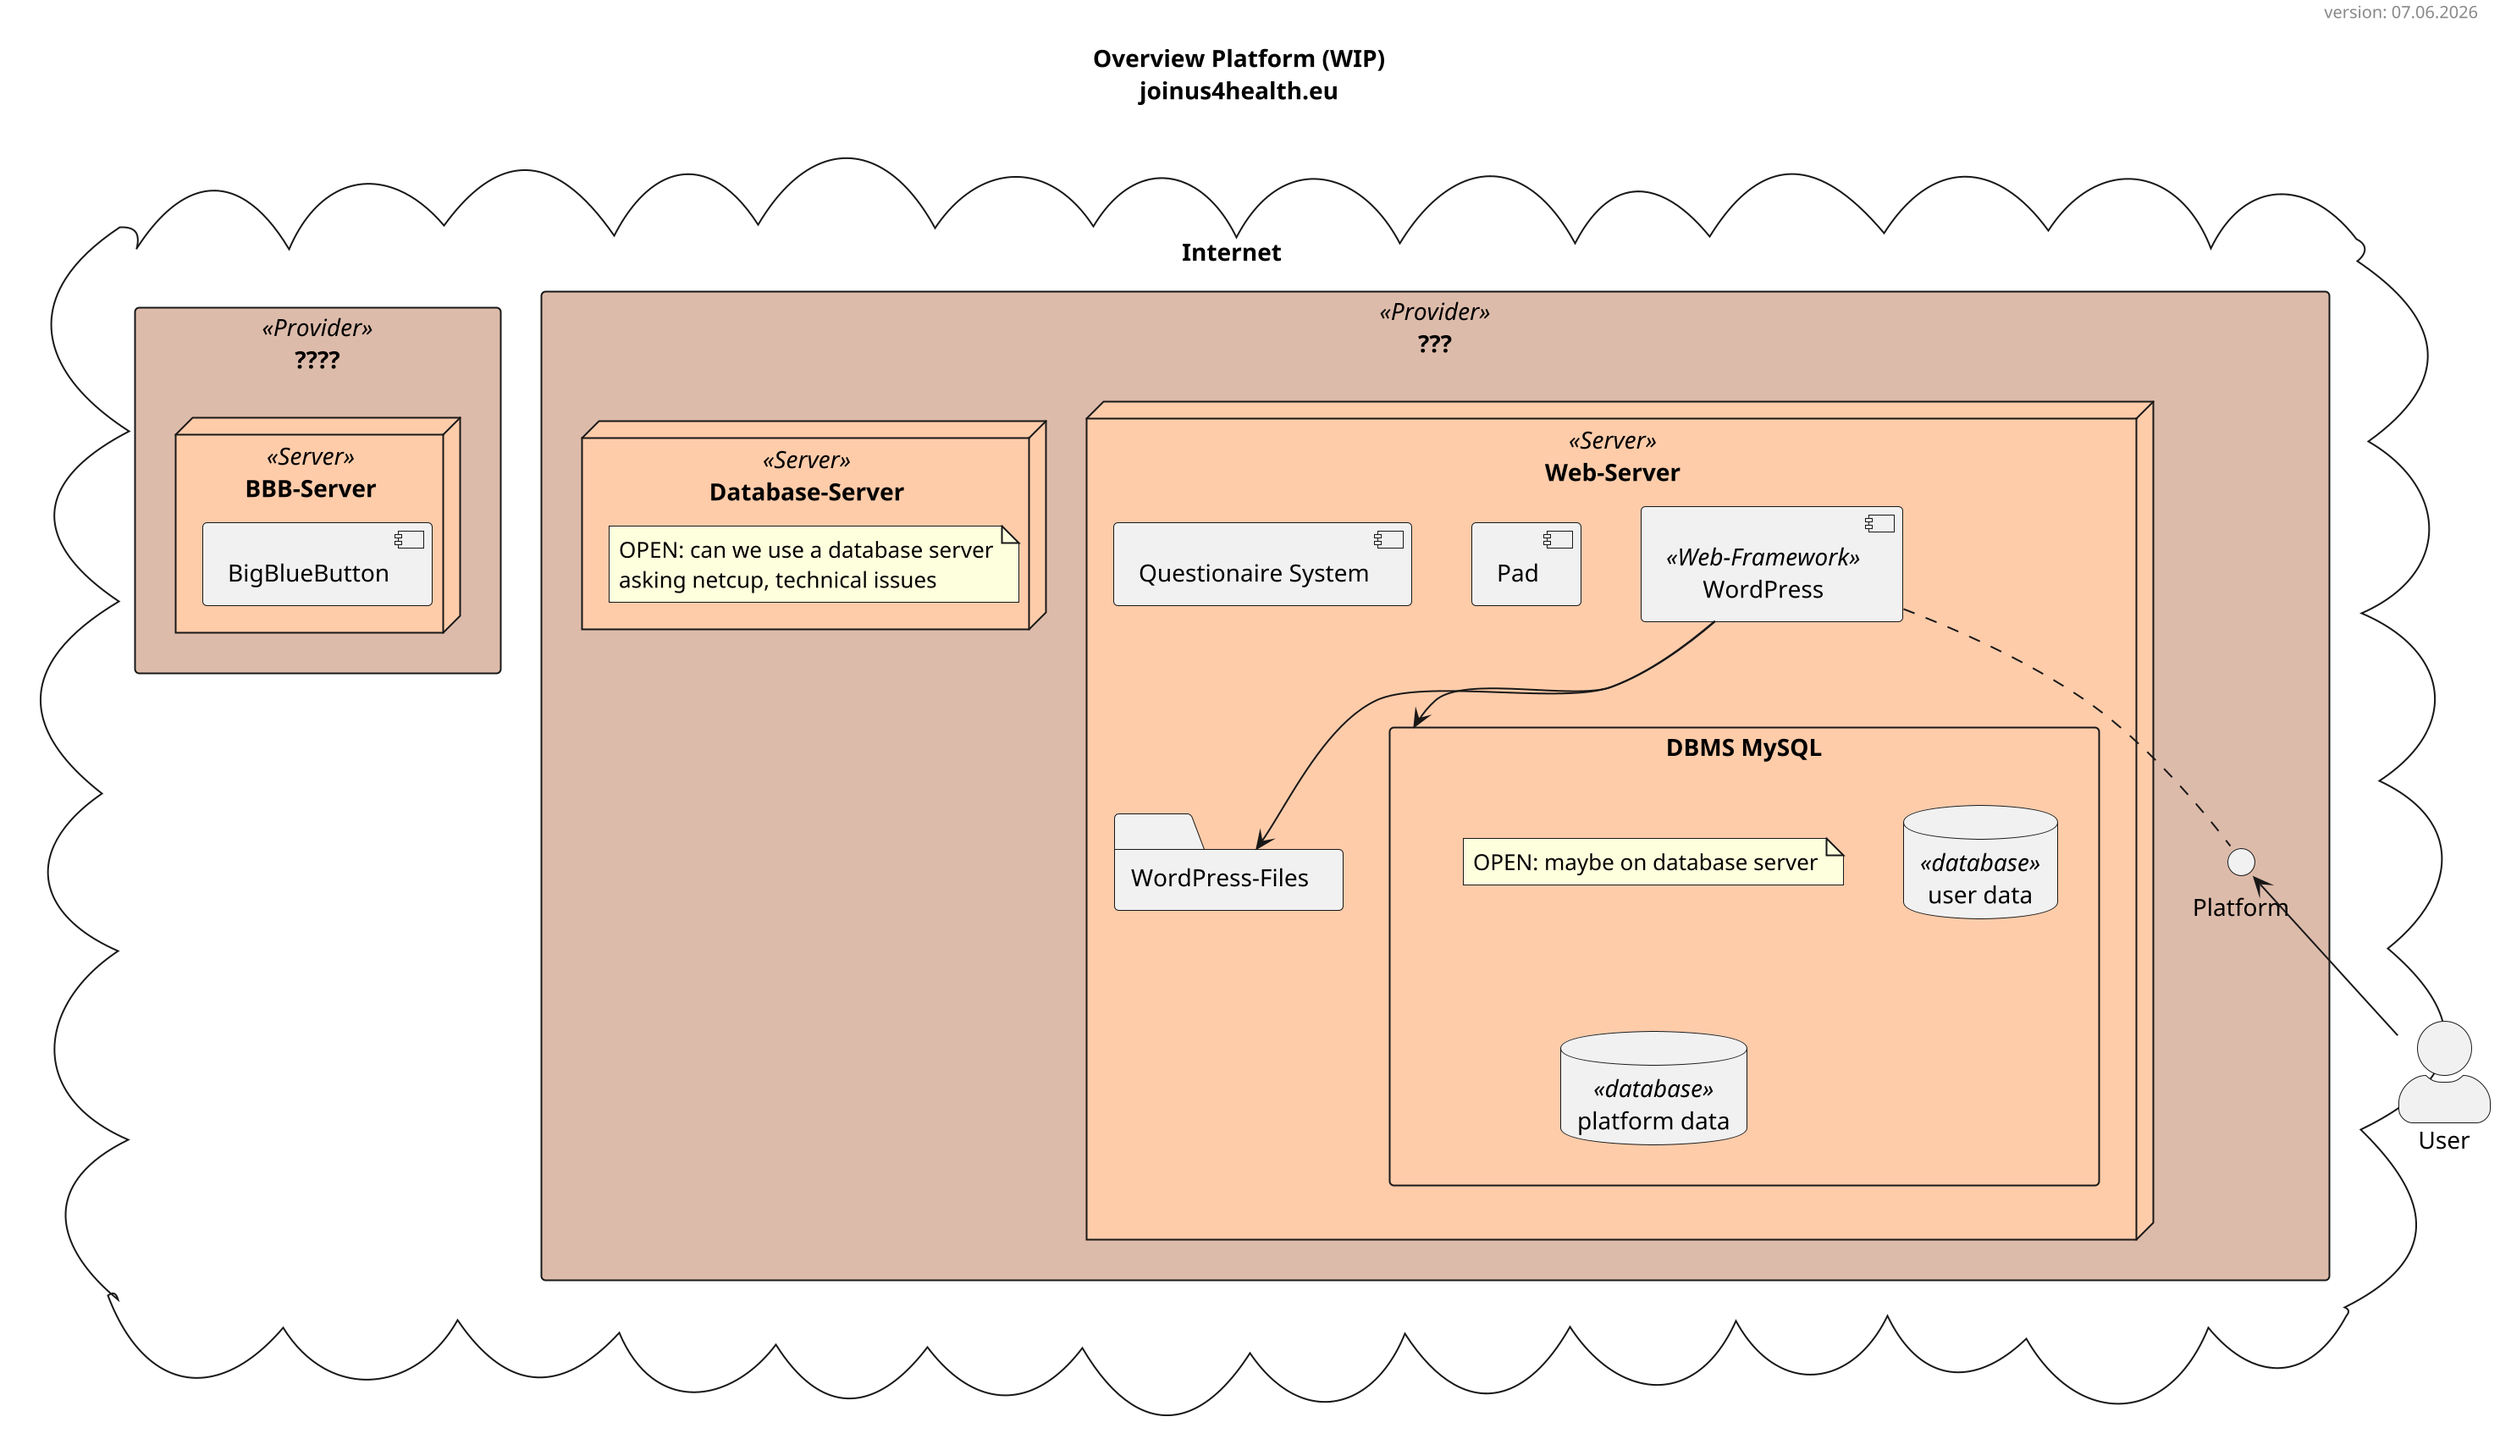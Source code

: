 @startuml

skinparam shadowing false
scale 2

title: Overview Platform (WIP)\njoinus4health.eu
header version: %date("dd.MM.yyyy")

skinparam actorStyle awesome
skinparam nodeBackgroundColor<<Server>> #ffccaa
skinparam rectangleBackgroundColor<<Provider>> #ddbbaa

actor "User" as user

cloud "Internet" {
    rectangle "???" <<Provider>>  {
        node "Web-Server" <<Server>> {
            component "WordPress" <<Web-Framework>> as wp
            component "Pad" as pad
            component "Questionaire System" as survey
            folder "WordPress-Files" as wpfolder
            rectangle "DBMS MySQL" as dbms {
                note "OPEN: maybe on database server" as n1
                database "user data" <<database>> as db_user
                database "platform data" <<database>> as db_plattform
            }
            wp --> dbms
            wp --> wpfolder
        }
        node "Database-Server" <<Server>> {
            note "OPEN: can we use a database server\nasking netcup, technical issues" as n2
        }
        interface "Platform" as i_web
        i_web .u. wp
    }
    rectangle "????" <<Provider>> {
        node "BBB-Server" <<Server>> {
            component "BigBlueButton" as bbb
        }
    }
}

user    -u-> i_web

@enduml
